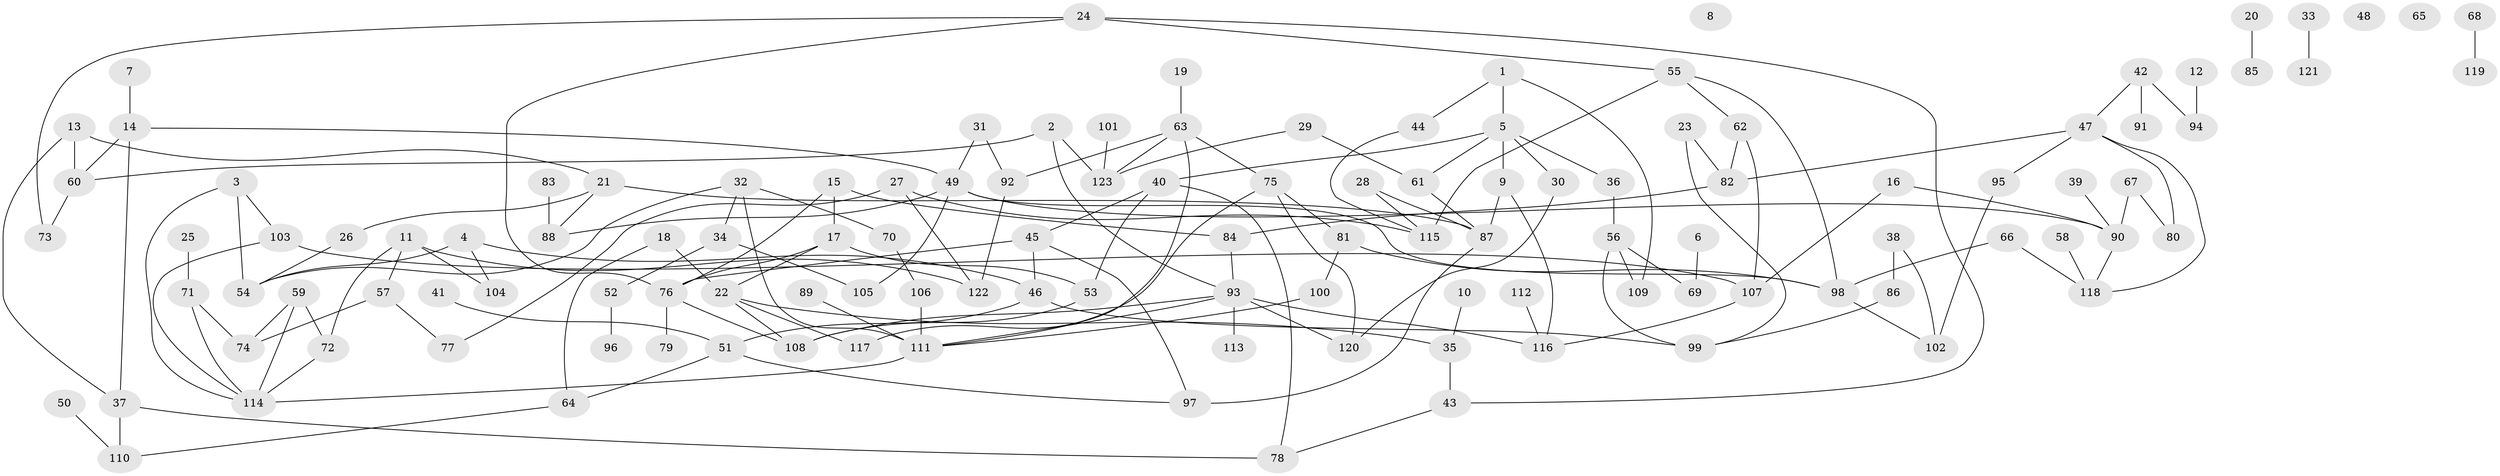 // coarse degree distribution, {7: 0.07142857142857142, 3: 0.23214285714285715, 4: 0.10714285714285714, 8: 0.03571428571428571, 2: 0.32142857142857145, 5: 0.10714285714285714, 6: 0.03571428571428571, 1: 0.07142857142857142, 9: 0.017857142857142856}
// Generated by graph-tools (version 1.1) at 2025/48/03/04/25 22:48:34]
// undirected, 123 vertices, 170 edges
graph export_dot {
  node [color=gray90,style=filled];
  1;
  2;
  3;
  4;
  5;
  6;
  7;
  8;
  9;
  10;
  11;
  12;
  13;
  14;
  15;
  16;
  17;
  18;
  19;
  20;
  21;
  22;
  23;
  24;
  25;
  26;
  27;
  28;
  29;
  30;
  31;
  32;
  33;
  34;
  35;
  36;
  37;
  38;
  39;
  40;
  41;
  42;
  43;
  44;
  45;
  46;
  47;
  48;
  49;
  50;
  51;
  52;
  53;
  54;
  55;
  56;
  57;
  58;
  59;
  60;
  61;
  62;
  63;
  64;
  65;
  66;
  67;
  68;
  69;
  70;
  71;
  72;
  73;
  74;
  75;
  76;
  77;
  78;
  79;
  80;
  81;
  82;
  83;
  84;
  85;
  86;
  87;
  88;
  89;
  90;
  91;
  92;
  93;
  94;
  95;
  96;
  97;
  98;
  99;
  100;
  101;
  102;
  103;
  104;
  105;
  106;
  107;
  108;
  109;
  110;
  111;
  112;
  113;
  114;
  115;
  116;
  117;
  118;
  119;
  120;
  121;
  122;
  123;
  1 -- 5;
  1 -- 44;
  1 -- 109;
  2 -- 60;
  2 -- 93;
  2 -- 123;
  3 -- 54;
  3 -- 103;
  3 -- 114;
  4 -- 46;
  4 -- 54;
  4 -- 104;
  5 -- 9;
  5 -- 30;
  5 -- 36;
  5 -- 40;
  5 -- 61;
  6 -- 69;
  7 -- 14;
  9 -- 87;
  9 -- 116;
  10 -- 35;
  11 -- 57;
  11 -- 72;
  11 -- 104;
  11 -- 122;
  12 -- 94;
  13 -- 21;
  13 -- 37;
  13 -- 60;
  14 -- 37;
  14 -- 49;
  14 -- 60;
  15 -- 17;
  15 -- 76;
  15 -- 84;
  16 -- 90;
  16 -- 107;
  17 -- 22;
  17 -- 53;
  17 -- 76;
  18 -- 22;
  18 -- 64;
  19 -- 63;
  20 -- 85;
  21 -- 26;
  21 -- 87;
  21 -- 88;
  22 -- 35;
  22 -- 108;
  22 -- 117;
  23 -- 82;
  23 -- 99;
  24 -- 43;
  24 -- 55;
  24 -- 73;
  24 -- 76;
  25 -- 71;
  26 -- 54;
  27 -- 77;
  27 -- 115;
  27 -- 122;
  28 -- 87;
  28 -- 115;
  29 -- 61;
  29 -- 123;
  30 -- 120;
  31 -- 49;
  31 -- 92;
  32 -- 34;
  32 -- 54;
  32 -- 70;
  32 -- 111;
  33 -- 121;
  34 -- 52;
  34 -- 105;
  35 -- 43;
  36 -- 56;
  37 -- 78;
  37 -- 110;
  38 -- 86;
  38 -- 102;
  39 -- 90;
  40 -- 45;
  40 -- 53;
  40 -- 78;
  41 -- 51;
  42 -- 47;
  42 -- 91;
  42 -- 94;
  43 -- 78;
  44 -- 115;
  45 -- 46;
  45 -- 76;
  45 -- 97;
  46 -- 51;
  46 -- 99;
  47 -- 80;
  47 -- 82;
  47 -- 95;
  47 -- 118;
  49 -- 88;
  49 -- 90;
  49 -- 98;
  49 -- 105;
  50 -- 110;
  51 -- 64;
  51 -- 97;
  52 -- 96;
  53 -- 108;
  55 -- 62;
  55 -- 98;
  55 -- 115;
  56 -- 69;
  56 -- 99;
  56 -- 109;
  57 -- 74;
  57 -- 77;
  58 -- 118;
  59 -- 72;
  59 -- 74;
  59 -- 114;
  60 -- 73;
  61 -- 87;
  62 -- 82;
  62 -- 107;
  63 -- 75;
  63 -- 92;
  63 -- 111;
  63 -- 123;
  64 -- 110;
  66 -- 98;
  66 -- 118;
  67 -- 80;
  67 -- 90;
  68 -- 119;
  70 -- 106;
  71 -- 74;
  71 -- 114;
  72 -- 114;
  75 -- 81;
  75 -- 117;
  75 -- 120;
  76 -- 79;
  76 -- 108;
  81 -- 98;
  81 -- 100;
  82 -- 84;
  83 -- 88;
  84 -- 93;
  86 -- 99;
  87 -- 97;
  89 -- 111;
  90 -- 118;
  92 -- 122;
  93 -- 108;
  93 -- 111;
  93 -- 113;
  93 -- 116;
  93 -- 120;
  95 -- 102;
  98 -- 102;
  100 -- 111;
  101 -- 123;
  103 -- 107;
  103 -- 114;
  106 -- 111;
  107 -- 116;
  111 -- 114;
  112 -- 116;
}
